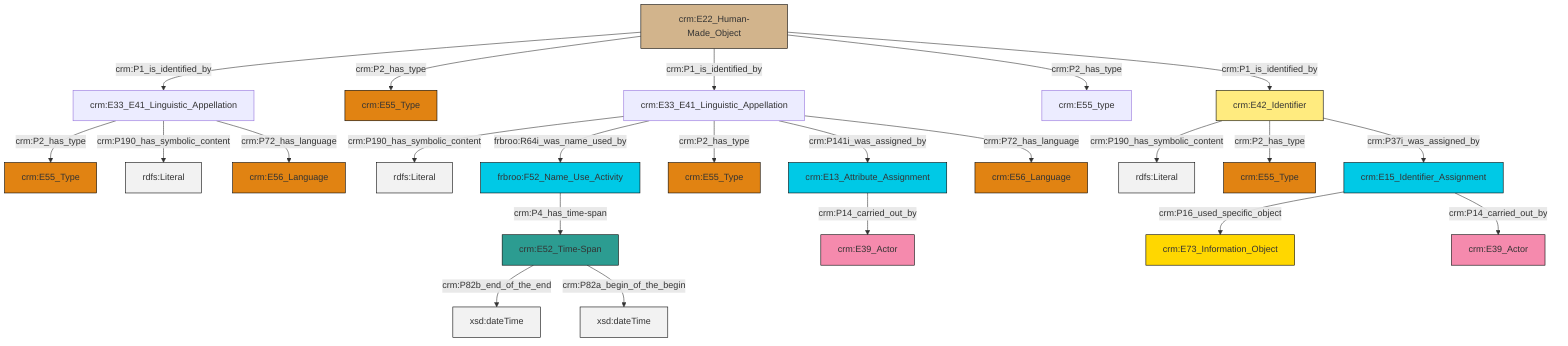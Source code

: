 graph TD
classDef Literal fill:#f2f2f2,stroke:#000000;
classDef CRM_Entity fill:#FFFFFF,stroke:#000000;
classDef Temporal_Entity fill:#00C9E6, stroke:#000000;
classDef Type fill:#E18312, stroke:#000000;
classDef Time-Span fill:#2C9C91, stroke:#000000;
classDef Appellation fill:#FFEB7F, stroke:#000000;
classDef Place fill:#008836, stroke:#000000;
classDef Persistent_Item fill:#B266B2, stroke:#000000;
classDef Conceptual_Object fill:#FFD700, stroke:#000000;
classDef Physical_Thing fill:#D2B48C, stroke:#000000;
classDef Actor fill:#f58aad, stroke:#000000;
classDef PC_Classes fill:#4ce600, stroke:#000000;
classDef Multi fill:#cccccc,stroke:#000000;

0["frbroo:F52_Name_Use_Activity"]:::Temporal_Entity -->|crm:P4_has_time-span| 1["crm:E52_Time-Span"]:::Time-Span
6["crm:E33_E41_Linguistic_Appellation"]:::Default -->|crm:P190_has_symbolic_content| 8[rdfs:Literal]:::Literal
9["crm:E33_E41_Linguistic_Appellation"]:::Default -->|crm:P2_has_type| 10["crm:E55_Type"]:::Type
1["crm:E52_Time-Span"]:::Time-Span -->|crm:P82b_end_of_the_end| 11[xsd:dateTime]:::Literal
6["crm:E33_E41_Linguistic_Appellation"]:::Default -->|frbroo:R64i_was_name_used_by| 0["frbroo:F52_Name_Use_Activity"]:::Temporal_Entity
12["crm:E22_Human-Made_Object"]:::Physical_Thing -->|crm:P1_is_identified_by| 9["crm:E33_E41_Linguistic_Appellation"]:::Default
17["crm:E42_Identifier"]:::Appellation -->|crm:P190_has_symbolic_content| 18[rdfs:Literal]:::Literal
9["crm:E33_E41_Linguistic_Appellation"]:::Default -->|crm:P190_has_symbolic_content| 19[rdfs:Literal]:::Literal
6["crm:E33_E41_Linguistic_Appellation"]:::Default -->|crm:P2_has_type| 24["crm:E55_Type"]:::Type
9["crm:E33_E41_Linguistic_Appellation"]:::Default -->|crm:P72_has_language| 15["crm:E56_Language"]:::Type
12["crm:E22_Human-Made_Object"]:::Physical_Thing -->|crm:P2_has_type| 29["crm:E55_Type"]:::Type
26["crm:E13_Attribute_Assignment"]:::Temporal_Entity -->|crm:P14_carried_out_by| 30["crm:E39_Actor"]:::Actor
6["crm:E33_E41_Linguistic_Appellation"]:::Default -->|crm:P141i_was_assigned_by| 26["crm:E13_Attribute_Assignment"]:::Temporal_Entity
6["crm:E33_E41_Linguistic_Appellation"]:::Default -->|crm:P72_has_language| 32["crm:E56_Language"]:::Type
4["crm:E15_Identifier_Assignment"]:::Temporal_Entity -->|crm:P16_used_specific_object| 22["crm:E73_Information_Object"]:::Conceptual_Object
12["crm:E22_Human-Made_Object"]:::Physical_Thing -->|crm:P1_is_identified_by| 6["crm:E33_E41_Linguistic_Appellation"]:::Default
12["crm:E22_Human-Made_Object"]:::Physical_Thing -->|crm:P2_has_type| 35["crm:E55_type"]:::Default
1["crm:E52_Time-Span"]:::Time-Span -->|crm:P82a_begin_of_the_begin| 38[xsd:dateTime]:::Literal
17["crm:E42_Identifier"]:::Appellation -->|crm:P2_has_type| 13["crm:E55_Type"]:::Type
17["crm:E42_Identifier"]:::Appellation -->|crm:P37i_was_assigned_by| 4["crm:E15_Identifier_Assignment"]:::Temporal_Entity
12["crm:E22_Human-Made_Object"]:::Physical_Thing -->|crm:P1_is_identified_by| 17["crm:E42_Identifier"]:::Appellation
4["crm:E15_Identifier_Assignment"]:::Temporal_Entity -->|crm:P14_carried_out_by| 2["crm:E39_Actor"]:::Actor